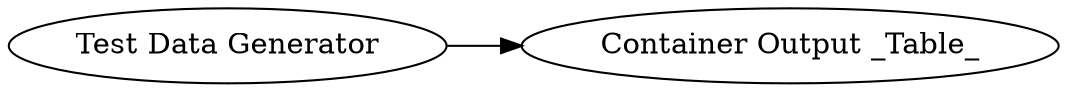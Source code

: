 digraph {
	1 [label="Test Data Generator"]
	2 [label="Container Output _Table_"]
	1 -> 2
	rankdir=LR
}
